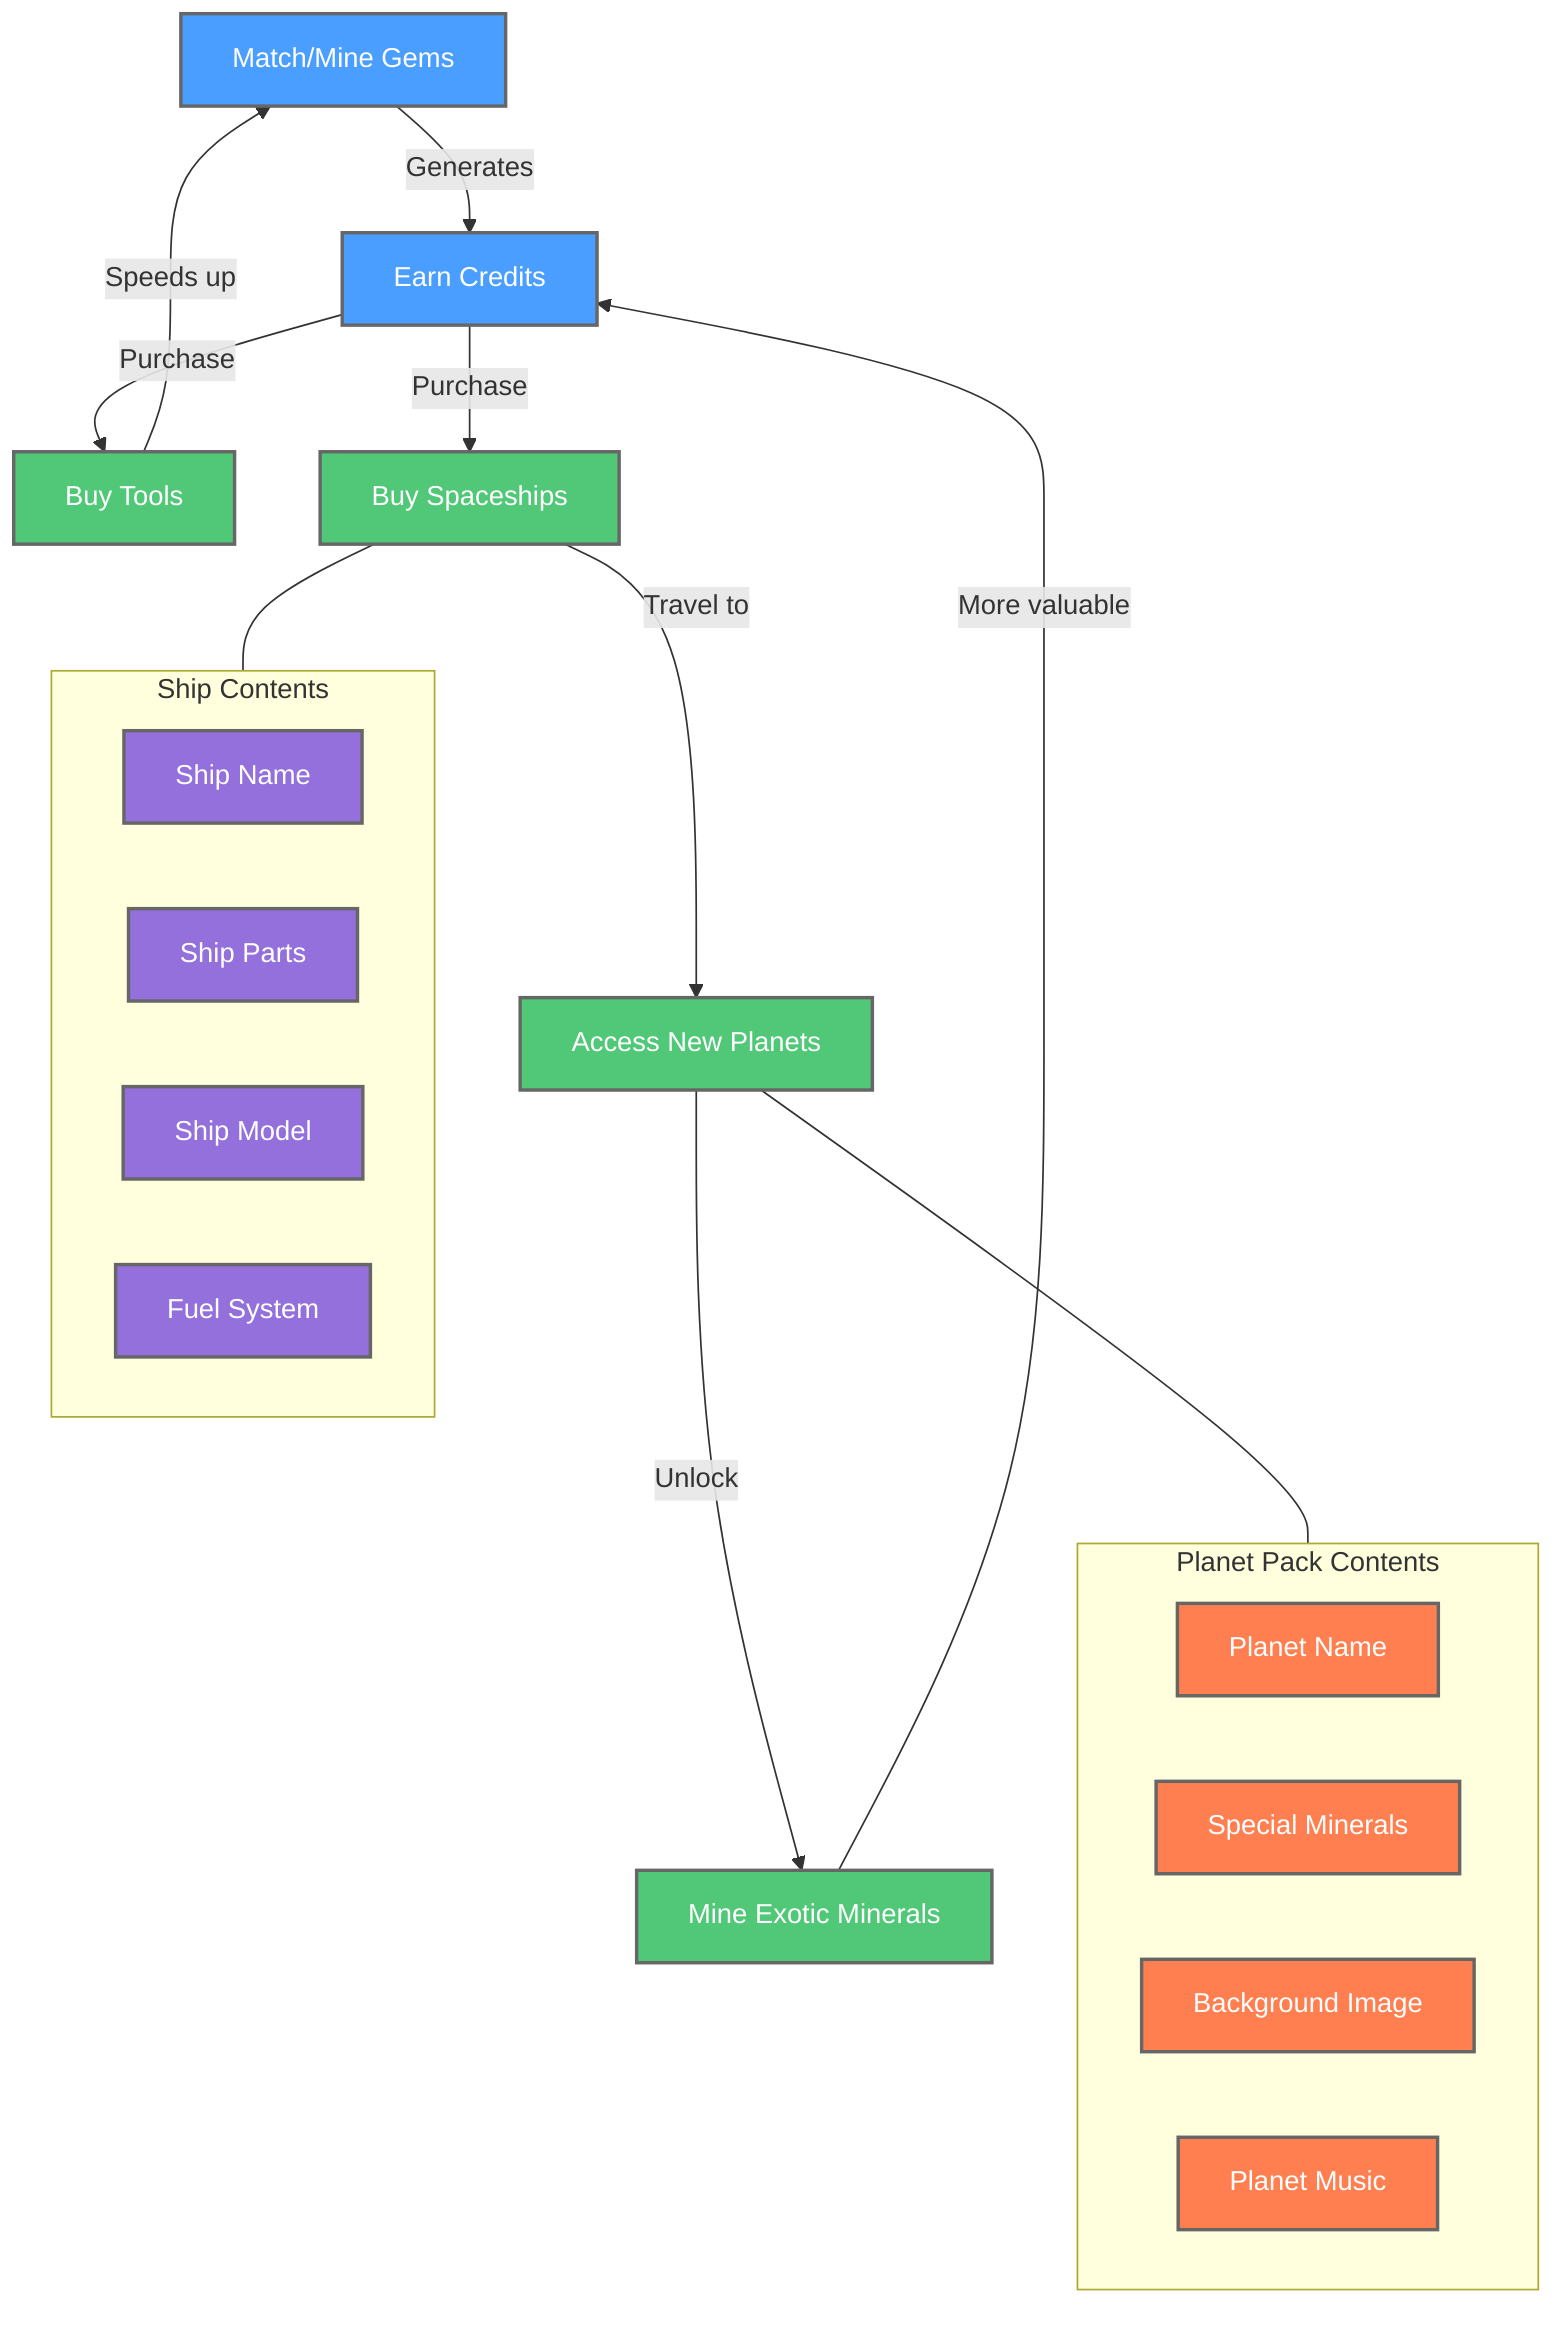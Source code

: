 flowchart TD
    Mine["Match/Mine Gems"]
    Credits["Earn Credits"]
    Tools["Buy Tools"]
    Ships["Buy Spaceships"]
    Planets["Access New Planets"]
    ExoticMinerals["Mine Exotic Minerals"]
    
    Mine -->|"Generates"| Credits
    Credits -->|"Purchase"| Tools
    Credits -->|"Purchase"| Ships
    Tools -->|"Speeds up"| Mine
    Ships -->|"Travel to"| Planets
    Planets -->|"Unlock"| ExoticMinerals
    ExoticMinerals -->|"More valuable"| Credits

    %% Planet Pack Contents
    subgraph PlanetPack["Planet Pack Contents"]
        PlanetName["Planet Name"]
        Minerals["Special Minerals"]
        Background["Background Image"]
        Music["Planet Music"]
    end

    %% Ship Contents
    subgraph ShipPack["Ship Contents"]
        ShipName["Ship Name"]
        Parts["Ship Parts"]
        ShipModel["Ship Model"]
        Fuel["Fuel System"]
    end

    Planets --- PlanetPack
    Ships --- ShipPack

    classDef primary fill:#4a9eff,stroke:#666,stroke-width:2px,color:white
    classDef secondary fill:#50C878,stroke:#666,stroke-width:2px,color:white
    classDef pack fill:#FF7F50,stroke:#666,stroke-width:2px,color:white
    classDef ship fill:#9370DB,stroke:#666,stroke-width:2px,color:white
    
    class Mine,Credits primary
    class Tools,Ships,Planets,ExoticMinerals secondary
    class PlanetName,Minerals,Background,Music pack
    class ShipName,Parts,ShipModel,Fuel ship